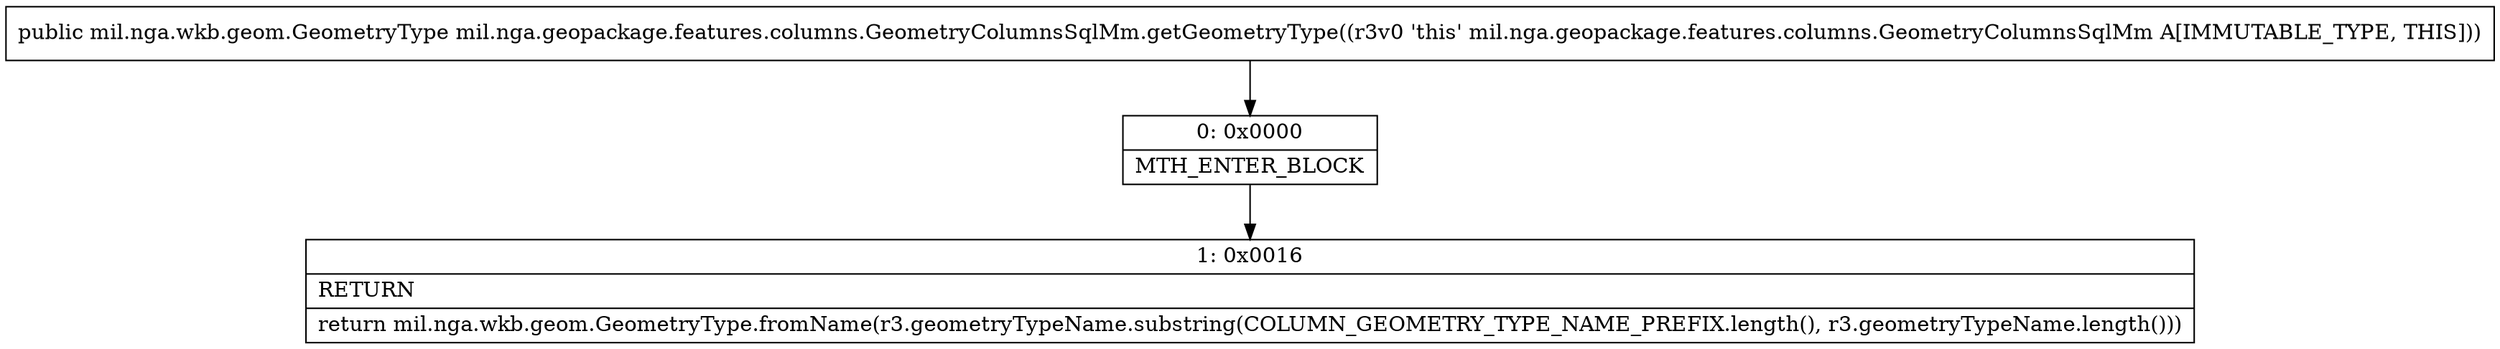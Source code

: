 digraph "CFG formil.nga.geopackage.features.columns.GeometryColumnsSqlMm.getGeometryType()Lmil\/nga\/wkb\/geom\/GeometryType;" {
Node_0 [shape=record,label="{0\:\ 0x0000|MTH_ENTER_BLOCK\l}"];
Node_1 [shape=record,label="{1\:\ 0x0016|RETURN\l|return mil.nga.wkb.geom.GeometryType.fromName(r3.geometryTypeName.substring(COLUMN_GEOMETRY_TYPE_NAME_PREFIX.length(), r3.geometryTypeName.length()))\l}"];
MethodNode[shape=record,label="{public mil.nga.wkb.geom.GeometryType mil.nga.geopackage.features.columns.GeometryColumnsSqlMm.getGeometryType((r3v0 'this' mil.nga.geopackage.features.columns.GeometryColumnsSqlMm A[IMMUTABLE_TYPE, THIS])) }"];
MethodNode -> Node_0;
Node_0 -> Node_1;
}

